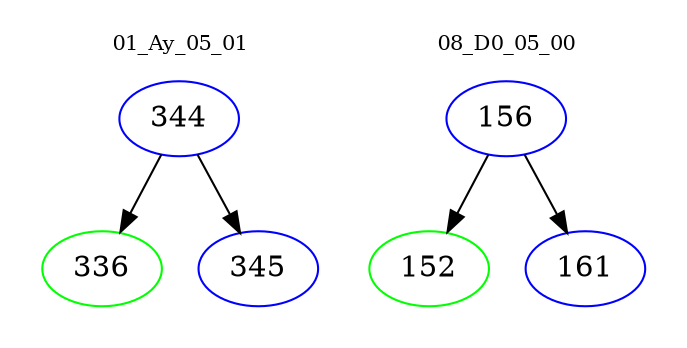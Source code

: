 digraph{
subgraph cluster_0 {
color = white
label = "01_Ay_05_01";
fontsize=10;
T0_344 [label="344", color="blue"]
T0_344 -> T0_336 [color="black"]
T0_336 [label="336", color="green"]
T0_344 -> T0_345 [color="black"]
T0_345 [label="345", color="blue"]
}
subgraph cluster_1 {
color = white
label = "08_D0_05_00";
fontsize=10;
T1_156 [label="156", color="blue"]
T1_156 -> T1_152 [color="black"]
T1_152 [label="152", color="green"]
T1_156 -> T1_161 [color="black"]
T1_161 [label="161", color="blue"]
}
}

